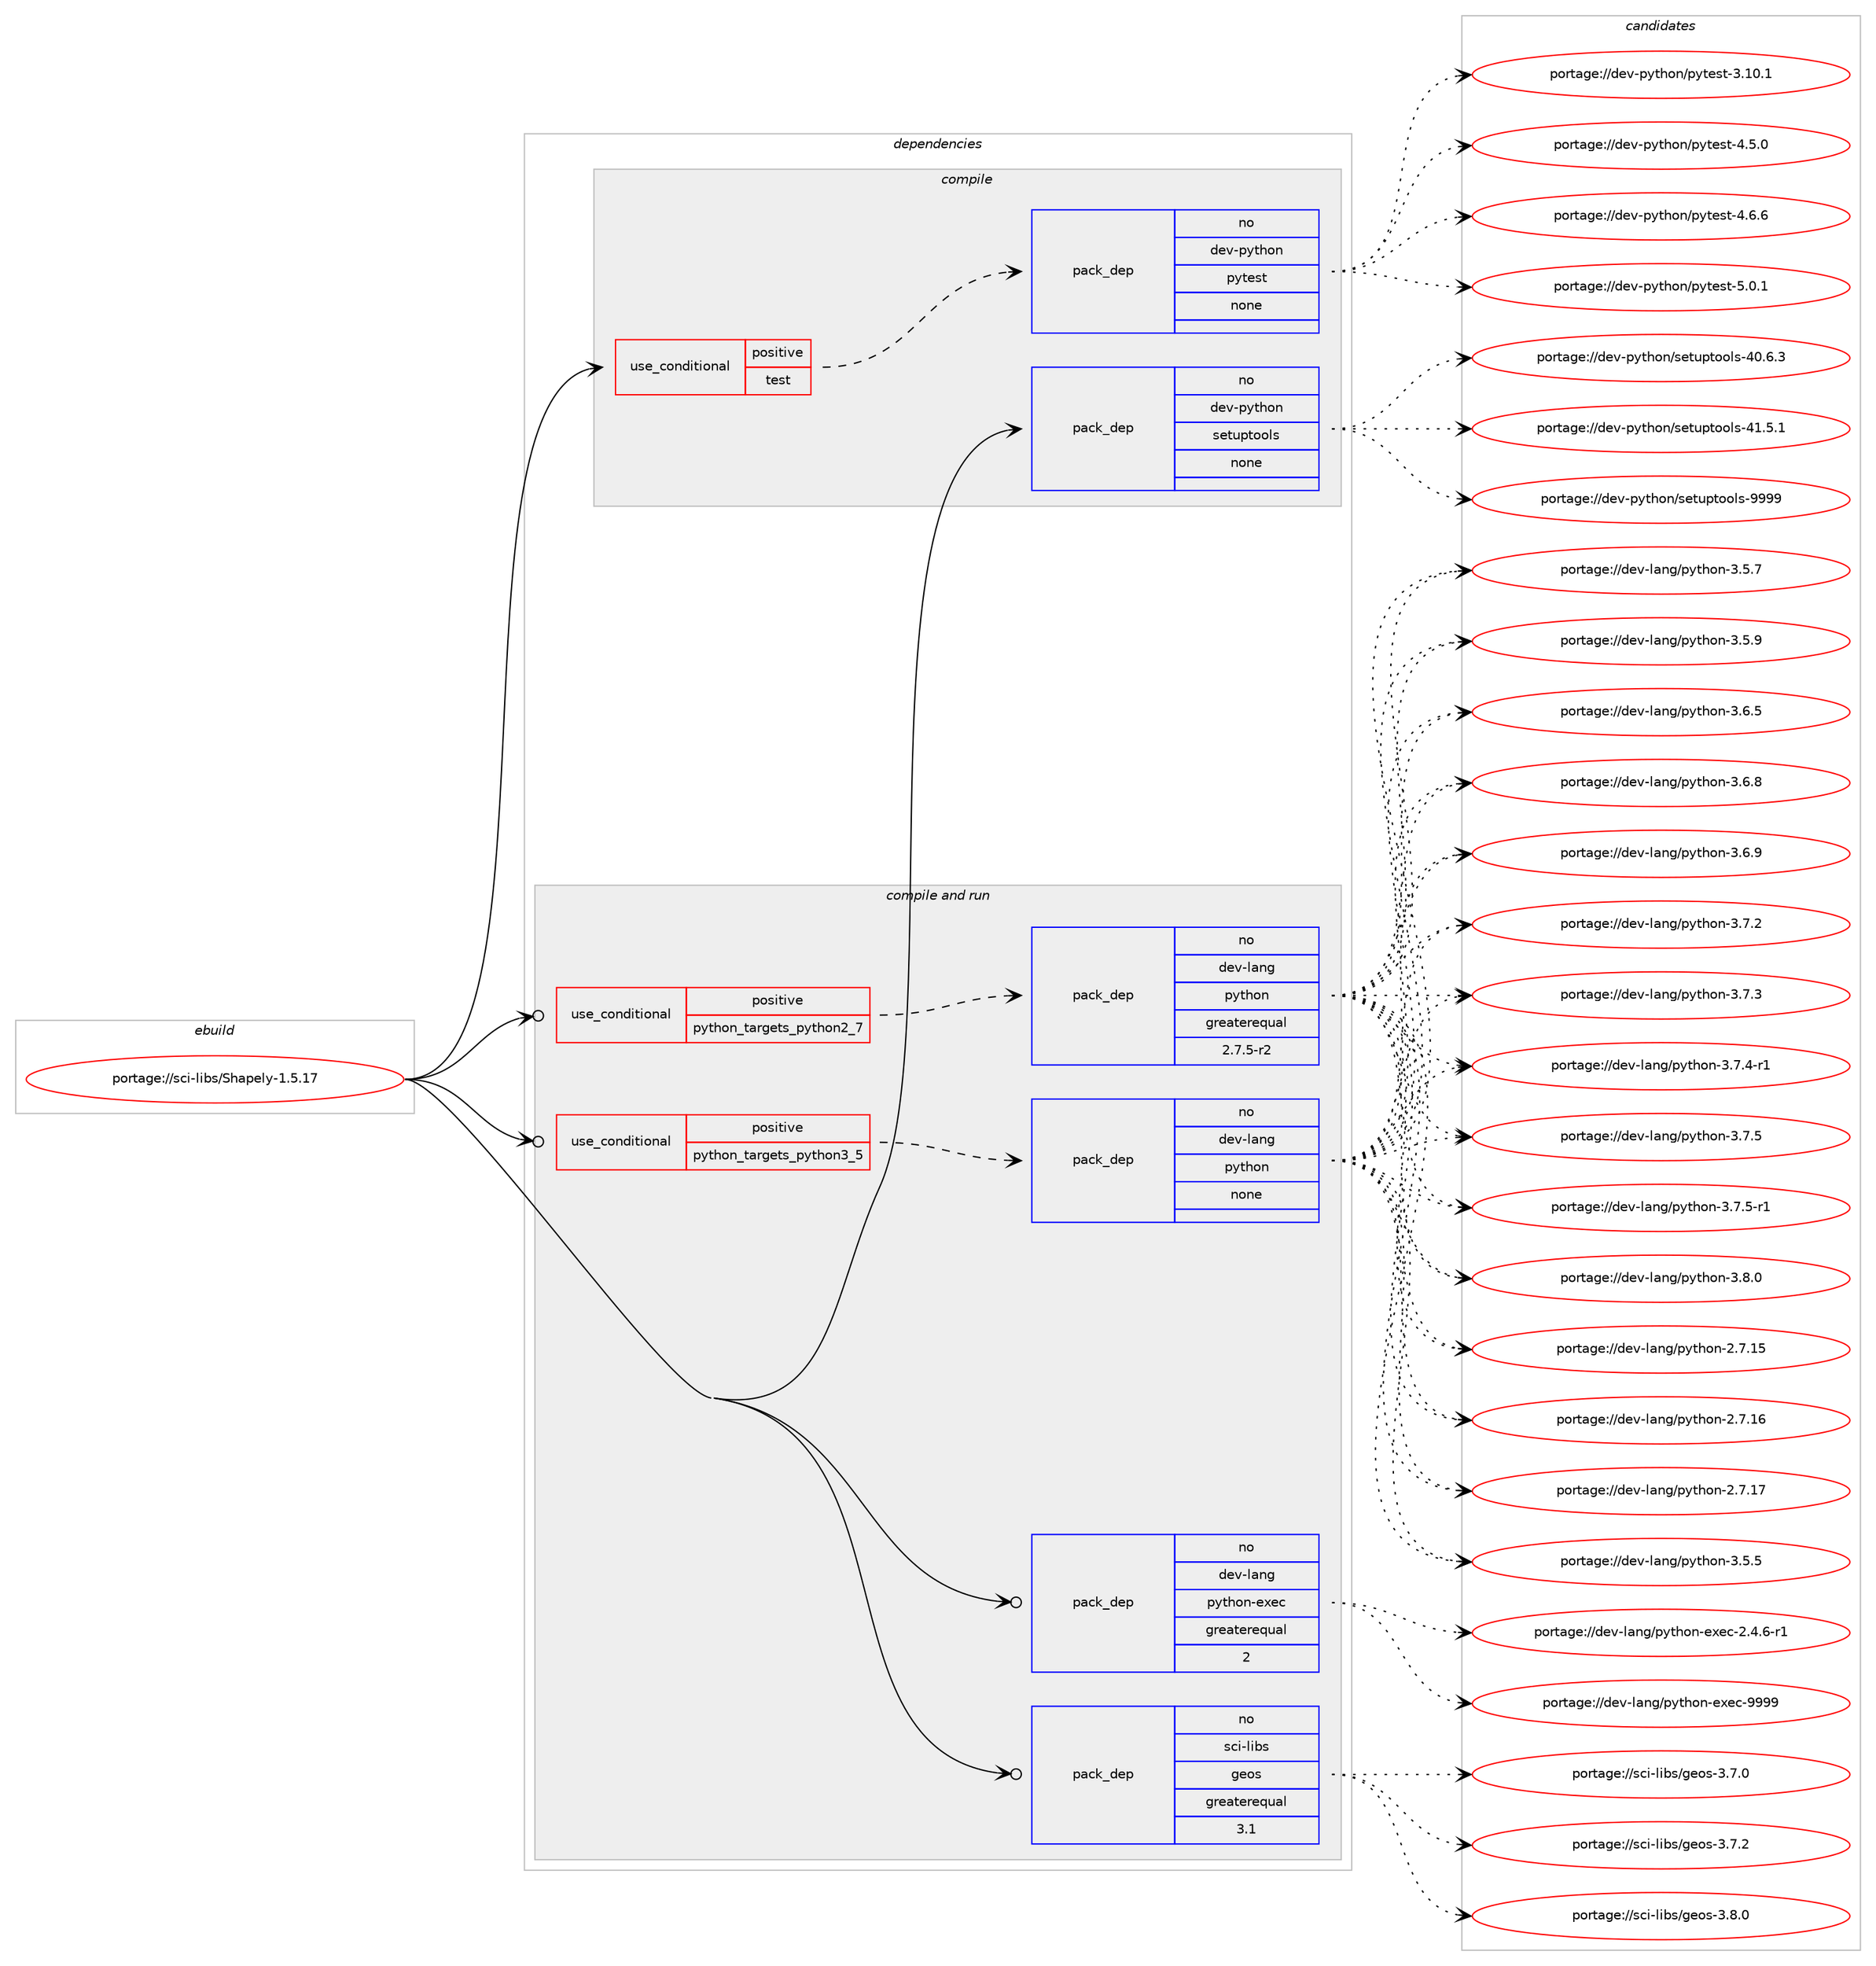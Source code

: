 digraph prolog {

# *************
# Graph options
# *************

newrank=true;
concentrate=true;
compound=true;
graph [rankdir=LR,fontname=Helvetica,fontsize=10,ranksep=1.5];#, ranksep=2.5, nodesep=0.2];
edge  [arrowhead=vee];
node  [fontname=Helvetica,fontsize=10];

# **********
# The ebuild
# **********

subgraph cluster_leftcol {
color=gray;
rank=same;
label=<<i>ebuild</i>>;
id [label="portage://sci-libs/Shapely-1.5.17", color=red, width=4, href="../sci-libs/Shapely-1.5.17.svg"];
}

# ****************
# The dependencies
# ****************

subgraph cluster_midcol {
color=gray;
label=<<i>dependencies</i>>;
subgraph cluster_compile {
fillcolor="#eeeeee";
style=filled;
label=<<i>compile</i>>;
subgraph cond96047 {
dependency388407 [label=<<TABLE BORDER="0" CELLBORDER="1" CELLSPACING="0" CELLPADDING="4"><TR><TD ROWSPAN="3" CELLPADDING="10">use_conditional</TD></TR><TR><TD>positive</TD></TR><TR><TD>test</TD></TR></TABLE>>, shape=none, color=red];
subgraph pack285779 {
dependency388408 [label=<<TABLE BORDER="0" CELLBORDER="1" CELLSPACING="0" CELLPADDING="4" WIDTH="220"><TR><TD ROWSPAN="6" CELLPADDING="30">pack_dep</TD></TR><TR><TD WIDTH="110">no</TD></TR><TR><TD>dev-python</TD></TR><TR><TD>pytest</TD></TR><TR><TD>none</TD></TR><TR><TD></TD></TR></TABLE>>, shape=none, color=blue];
}
dependency388407:e -> dependency388408:w [weight=20,style="dashed",arrowhead="vee"];
}
id:e -> dependency388407:w [weight=20,style="solid",arrowhead="vee"];
subgraph pack285780 {
dependency388409 [label=<<TABLE BORDER="0" CELLBORDER="1" CELLSPACING="0" CELLPADDING="4" WIDTH="220"><TR><TD ROWSPAN="6" CELLPADDING="30">pack_dep</TD></TR><TR><TD WIDTH="110">no</TD></TR><TR><TD>dev-python</TD></TR><TR><TD>setuptools</TD></TR><TR><TD>none</TD></TR><TR><TD></TD></TR></TABLE>>, shape=none, color=blue];
}
id:e -> dependency388409:w [weight=20,style="solid",arrowhead="vee"];
}
subgraph cluster_compileandrun {
fillcolor="#eeeeee";
style=filled;
label=<<i>compile and run</i>>;
subgraph cond96048 {
dependency388410 [label=<<TABLE BORDER="0" CELLBORDER="1" CELLSPACING="0" CELLPADDING="4"><TR><TD ROWSPAN="3" CELLPADDING="10">use_conditional</TD></TR><TR><TD>positive</TD></TR><TR><TD>python_targets_python2_7</TD></TR></TABLE>>, shape=none, color=red];
subgraph pack285781 {
dependency388411 [label=<<TABLE BORDER="0" CELLBORDER="1" CELLSPACING="0" CELLPADDING="4" WIDTH="220"><TR><TD ROWSPAN="6" CELLPADDING="30">pack_dep</TD></TR><TR><TD WIDTH="110">no</TD></TR><TR><TD>dev-lang</TD></TR><TR><TD>python</TD></TR><TR><TD>greaterequal</TD></TR><TR><TD>2.7.5-r2</TD></TR></TABLE>>, shape=none, color=blue];
}
dependency388410:e -> dependency388411:w [weight=20,style="dashed",arrowhead="vee"];
}
id:e -> dependency388410:w [weight=20,style="solid",arrowhead="odotvee"];
subgraph cond96049 {
dependency388412 [label=<<TABLE BORDER="0" CELLBORDER="1" CELLSPACING="0" CELLPADDING="4"><TR><TD ROWSPAN="3" CELLPADDING="10">use_conditional</TD></TR><TR><TD>positive</TD></TR><TR><TD>python_targets_python3_5</TD></TR></TABLE>>, shape=none, color=red];
subgraph pack285782 {
dependency388413 [label=<<TABLE BORDER="0" CELLBORDER="1" CELLSPACING="0" CELLPADDING="4" WIDTH="220"><TR><TD ROWSPAN="6" CELLPADDING="30">pack_dep</TD></TR><TR><TD WIDTH="110">no</TD></TR><TR><TD>dev-lang</TD></TR><TR><TD>python</TD></TR><TR><TD>none</TD></TR><TR><TD></TD></TR></TABLE>>, shape=none, color=blue];
}
dependency388412:e -> dependency388413:w [weight=20,style="dashed",arrowhead="vee"];
}
id:e -> dependency388412:w [weight=20,style="solid",arrowhead="odotvee"];
subgraph pack285783 {
dependency388414 [label=<<TABLE BORDER="0" CELLBORDER="1" CELLSPACING="0" CELLPADDING="4" WIDTH="220"><TR><TD ROWSPAN="6" CELLPADDING="30">pack_dep</TD></TR><TR><TD WIDTH="110">no</TD></TR><TR><TD>dev-lang</TD></TR><TR><TD>python-exec</TD></TR><TR><TD>greaterequal</TD></TR><TR><TD>2</TD></TR></TABLE>>, shape=none, color=blue];
}
id:e -> dependency388414:w [weight=20,style="solid",arrowhead="odotvee"];
subgraph pack285784 {
dependency388415 [label=<<TABLE BORDER="0" CELLBORDER="1" CELLSPACING="0" CELLPADDING="4" WIDTH="220"><TR><TD ROWSPAN="6" CELLPADDING="30">pack_dep</TD></TR><TR><TD WIDTH="110">no</TD></TR><TR><TD>sci-libs</TD></TR><TR><TD>geos</TD></TR><TR><TD>greaterequal</TD></TR><TR><TD>3.1</TD></TR></TABLE>>, shape=none, color=blue];
}
id:e -> dependency388415:w [weight=20,style="solid",arrowhead="odotvee"];
}
subgraph cluster_run {
fillcolor="#eeeeee";
style=filled;
label=<<i>run</i>>;
}
}

# **************
# The candidates
# **************

subgraph cluster_choices {
rank=same;
color=gray;
label=<<i>candidates</i>>;

subgraph choice285779 {
color=black;
nodesep=1;
choiceportage100101118451121211161041111104711212111610111511645514649484649 [label="portage://dev-python/pytest-3.10.1", color=red, width=4,href="../dev-python/pytest-3.10.1.svg"];
choiceportage1001011184511212111610411111047112121116101115116455246534648 [label="portage://dev-python/pytest-4.5.0", color=red, width=4,href="../dev-python/pytest-4.5.0.svg"];
choiceportage1001011184511212111610411111047112121116101115116455246544654 [label="portage://dev-python/pytest-4.6.6", color=red, width=4,href="../dev-python/pytest-4.6.6.svg"];
choiceportage1001011184511212111610411111047112121116101115116455346484649 [label="portage://dev-python/pytest-5.0.1", color=red, width=4,href="../dev-python/pytest-5.0.1.svg"];
dependency388408:e -> choiceportage100101118451121211161041111104711212111610111511645514649484649:w [style=dotted,weight="100"];
dependency388408:e -> choiceportage1001011184511212111610411111047112121116101115116455246534648:w [style=dotted,weight="100"];
dependency388408:e -> choiceportage1001011184511212111610411111047112121116101115116455246544654:w [style=dotted,weight="100"];
dependency388408:e -> choiceportage1001011184511212111610411111047112121116101115116455346484649:w [style=dotted,weight="100"];
}
subgraph choice285780 {
color=black;
nodesep=1;
choiceportage100101118451121211161041111104711510111611711211611111110811545524846544651 [label="portage://dev-python/setuptools-40.6.3", color=red, width=4,href="../dev-python/setuptools-40.6.3.svg"];
choiceportage100101118451121211161041111104711510111611711211611111110811545524946534649 [label="portage://dev-python/setuptools-41.5.1", color=red, width=4,href="../dev-python/setuptools-41.5.1.svg"];
choiceportage10010111845112121116104111110471151011161171121161111111081154557575757 [label="portage://dev-python/setuptools-9999", color=red, width=4,href="../dev-python/setuptools-9999.svg"];
dependency388409:e -> choiceportage100101118451121211161041111104711510111611711211611111110811545524846544651:w [style=dotted,weight="100"];
dependency388409:e -> choiceportage100101118451121211161041111104711510111611711211611111110811545524946534649:w [style=dotted,weight="100"];
dependency388409:e -> choiceportage10010111845112121116104111110471151011161171121161111111081154557575757:w [style=dotted,weight="100"];
}
subgraph choice285781 {
color=black;
nodesep=1;
choiceportage10010111845108971101034711212111610411111045504655464953 [label="portage://dev-lang/python-2.7.15", color=red, width=4,href="../dev-lang/python-2.7.15.svg"];
choiceportage10010111845108971101034711212111610411111045504655464954 [label="portage://dev-lang/python-2.7.16", color=red, width=4,href="../dev-lang/python-2.7.16.svg"];
choiceportage10010111845108971101034711212111610411111045504655464955 [label="portage://dev-lang/python-2.7.17", color=red, width=4,href="../dev-lang/python-2.7.17.svg"];
choiceportage100101118451089711010347112121116104111110455146534653 [label="portage://dev-lang/python-3.5.5", color=red, width=4,href="../dev-lang/python-3.5.5.svg"];
choiceportage100101118451089711010347112121116104111110455146534655 [label="portage://dev-lang/python-3.5.7", color=red, width=4,href="../dev-lang/python-3.5.7.svg"];
choiceportage100101118451089711010347112121116104111110455146534657 [label="portage://dev-lang/python-3.5.9", color=red, width=4,href="../dev-lang/python-3.5.9.svg"];
choiceportage100101118451089711010347112121116104111110455146544653 [label="portage://dev-lang/python-3.6.5", color=red, width=4,href="../dev-lang/python-3.6.5.svg"];
choiceportage100101118451089711010347112121116104111110455146544656 [label="portage://dev-lang/python-3.6.8", color=red, width=4,href="../dev-lang/python-3.6.8.svg"];
choiceportage100101118451089711010347112121116104111110455146544657 [label="portage://dev-lang/python-3.6.9", color=red, width=4,href="../dev-lang/python-3.6.9.svg"];
choiceportage100101118451089711010347112121116104111110455146554650 [label="portage://dev-lang/python-3.7.2", color=red, width=4,href="../dev-lang/python-3.7.2.svg"];
choiceportage100101118451089711010347112121116104111110455146554651 [label="portage://dev-lang/python-3.7.3", color=red, width=4,href="../dev-lang/python-3.7.3.svg"];
choiceportage1001011184510897110103471121211161041111104551465546524511449 [label="portage://dev-lang/python-3.7.4-r1", color=red, width=4,href="../dev-lang/python-3.7.4-r1.svg"];
choiceportage100101118451089711010347112121116104111110455146554653 [label="portage://dev-lang/python-3.7.5", color=red, width=4,href="../dev-lang/python-3.7.5.svg"];
choiceportage1001011184510897110103471121211161041111104551465546534511449 [label="portage://dev-lang/python-3.7.5-r1", color=red, width=4,href="../dev-lang/python-3.7.5-r1.svg"];
choiceportage100101118451089711010347112121116104111110455146564648 [label="portage://dev-lang/python-3.8.0", color=red, width=4,href="../dev-lang/python-3.8.0.svg"];
dependency388411:e -> choiceportage10010111845108971101034711212111610411111045504655464953:w [style=dotted,weight="100"];
dependency388411:e -> choiceportage10010111845108971101034711212111610411111045504655464954:w [style=dotted,weight="100"];
dependency388411:e -> choiceportage10010111845108971101034711212111610411111045504655464955:w [style=dotted,weight="100"];
dependency388411:e -> choiceportage100101118451089711010347112121116104111110455146534653:w [style=dotted,weight="100"];
dependency388411:e -> choiceportage100101118451089711010347112121116104111110455146534655:w [style=dotted,weight="100"];
dependency388411:e -> choiceportage100101118451089711010347112121116104111110455146534657:w [style=dotted,weight="100"];
dependency388411:e -> choiceportage100101118451089711010347112121116104111110455146544653:w [style=dotted,weight="100"];
dependency388411:e -> choiceportage100101118451089711010347112121116104111110455146544656:w [style=dotted,weight="100"];
dependency388411:e -> choiceportage100101118451089711010347112121116104111110455146544657:w [style=dotted,weight="100"];
dependency388411:e -> choiceportage100101118451089711010347112121116104111110455146554650:w [style=dotted,weight="100"];
dependency388411:e -> choiceportage100101118451089711010347112121116104111110455146554651:w [style=dotted,weight="100"];
dependency388411:e -> choiceportage1001011184510897110103471121211161041111104551465546524511449:w [style=dotted,weight="100"];
dependency388411:e -> choiceportage100101118451089711010347112121116104111110455146554653:w [style=dotted,weight="100"];
dependency388411:e -> choiceportage1001011184510897110103471121211161041111104551465546534511449:w [style=dotted,weight="100"];
dependency388411:e -> choiceportage100101118451089711010347112121116104111110455146564648:w [style=dotted,weight="100"];
}
subgraph choice285782 {
color=black;
nodesep=1;
choiceportage10010111845108971101034711212111610411111045504655464953 [label="portage://dev-lang/python-2.7.15", color=red, width=4,href="../dev-lang/python-2.7.15.svg"];
choiceportage10010111845108971101034711212111610411111045504655464954 [label="portage://dev-lang/python-2.7.16", color=red, width=4,href="../dev-lang/python-2.7.16.svg"];
choiceportage10010111845108971101034711212111610411111045504655464955 [label="portage://dev-lang/python-2.7.17", color=red, width=4,href="../dev-lang/python-2.7.17.svg"];
choiceportage100101118451089711010347112121116104111110455146534653 [label="portage://dev-lang/python-3.5.5", color=red, width=4,href="../dev-lang/python-3.5.5.svg"];
choiceportage100101118451089711010347112121116104111110455146534655 [label="portage://dev-lang/python-3.5.7", color=red, width=4,href="../dev-lang/python-3.5.7.svg"];
choiceportage100101118451089711010347112121116104111110455146534657 [label="portage://dev-lang/python-3.5.9", color=red, width=4,href="../dev-lang/python-3.5.9.svg"];
choiceportage100101118451089711010347112121116104111110455146544653 [label="portage://dev-lang/python-3.6.5", color=red, width=4,href="../dev-lang/python-3.6.5.svg"];
choiceportage100101118451089711010347112121116104111110455146544656 [label="portage://dev-lang/python-3.6.8", color=red, width=4,href="../dev-lang/python-3.6.8.svg"];
choiceportage100101118451089711010347112121116104111110455146544657 [label="portage://dev-lang/python-3.6.9", color=red, width=4,href="../dev-lang/python-3.6.9.svg"];
choiceportage100101118451089711010347112121116104111110455146554650 [label="portage://dev-lang/python-3.7.2", color=red, width=4,href="../dev-lang/python-3.7.2.svg"];
choiceportage100101118451089711010347112121116104111110455146554651 [label="portage://dev-lang/python-3.7.3", color=red, width=4,href="../dev-lang/python-3.7.3.svg"];
choiceportage1001011184510897110103471121211161041111104551465546524511449 [label="portage://dev-lang/python-3.7.4-r1", color=red, width=4,href="../dev-lang/python-3.7.4-r1.svg"];
choiceportage100101118451089711010347112121116104111110455146554653 [label="portage://dev-lang/python-3.7.5", color=red, width=4,href="../dev-lang/python-3.7.5.svg"];
choiceportage1001011184510897110103471121211161041111104551465546534511449 [label="portage://dev-lang/python-3.7.5-r1", color=red, width=4,href="../dev-lang/python-3.7.5-r1.svg"];
choiceportage100101118451089711010347112121116104111110455146564648 [label="portage://dev-lang/python-3.8.0", color=red, width=4,href="../dev-lang/python-3.8.0.svg"];
dependency388413:e -> choiceportage10010111845108971101034711212111610411111045504655464953:w [style=dotted,weight="100"];
dependency388413:e -> choiceportage10010111845108971101034711212111610411111045504655464954:w [style=dotted,weight="100"];
dependency388413:e -> choiceportage10010111845108971101034711212111610411111045504655464955:w [style=dotted,weight="100"];
dependency388413:e -> choiceportage100101118451089711010347112121116104111110455146534653:w [style=dotted,weight="100"];
dependency388413:e -> choiceportage100101118451089711010347112121116104111110455146534655:w [style=dotted,weight="100"];
dependency388413:e -> choiceportage100101118451089711010347112121116104111110455146534657:w [style=dotted,weight="100"];
dependency388413:e -> choiceportage100101118451089711010347112121116104111110455146544653:w [style=dotted,weight="100"];
dependency388413:e -> choiceportage100101118451089711010347112121116104111110455146544656:w [style=dotted,weight="100"];
dependency388413:e -> choiceportage100101118451089711010347112121116104111110455146544657:w [style=dotted,weight="100"];
dependency388413:e -> choiceportage100101118451089711010347112121116104111110455146554650:w [style=dotted,weight="100"];
dependency388413:e -> choiceportage100101118451089711010347112121116104111110455146554651:w [style=dotted,weight="100"];
dependency388413:e -> choiceportage1001011184510897110103471121211161041111104551465546524511449:w [style=dotted,weight="100"];
dependency388413:e -> choiceportage100101118451089711010347112121116104111110455146554653:w [style=dotted,weight="100"];
dependency388413:e -> choiceportage1001011184510897110103471121211161041111104551465546534511449:w [style=dotted,weight="100"];
dependency388413:e -> choiceportage100101118451089711010347112121116104111110455146564648:w [style=dotted,weight="100"];
}
subgraph choice285783 {
color=black;
nodesep=1;
choiceportage10010111845108971101034711212111610411111045101120101994550465246544511449 [label="portage://dev-lang/python-exec-2.4.6-r1", color=red, width=4,href="../dev-lang/python-exec-2.4.6-r1.svg"];
choiceportage10010111845108971101034711212111610411111045101120101994557575757 [label="portage://dev-lang/python-exec-9999", color=red, width=4,href="../dev-lang/python-exec-9999.svg"];
dependency388414:e -> choiceportage10010111845108971101034711212111610411111045101120101994550465246544511449:w [style=dotted,weight="100"];
dependency388414:e -> choiceportage10010111845108971101034711212111610411111045101120101994557575757:w [style=dotted,weight="100"];
}
subgraph choice285784 {
color=black;
nodesep=1;
choiceportage11599105451081059811547103101111115455146554648 [label="portage://sci-libs/geos-3.7.0", color=red, width=4,href="../sci-libs/geos-3.7.0.svg"];
choiceportage11599105451081059811547103101111115455146554650 [label="portage://sci-libs/geos-3.7.2", color=red, width=4,href="../sci-libs/geos-3.7.2.svg"];
choiceportage11599105451081059811547103101111115455146564648 [label="portage://sci-libs/geos-3.8.0", color=red, width=4,href="../sci-libs/geos-3.8.0.svg"];
dependency388415:e -> choiceportage11599105451081059811547103101111115455146554648:w [style=dotted,weight="100"];
dependency388415:e -> choiceportage11599105451081059811547103101111115455146554650:w [style=dotted,weight="100"];
dependency388415:e -> choiceportage11599105451081059811547103101111115455146564648:w [style=dotted,weight="100"];
}
}

}
